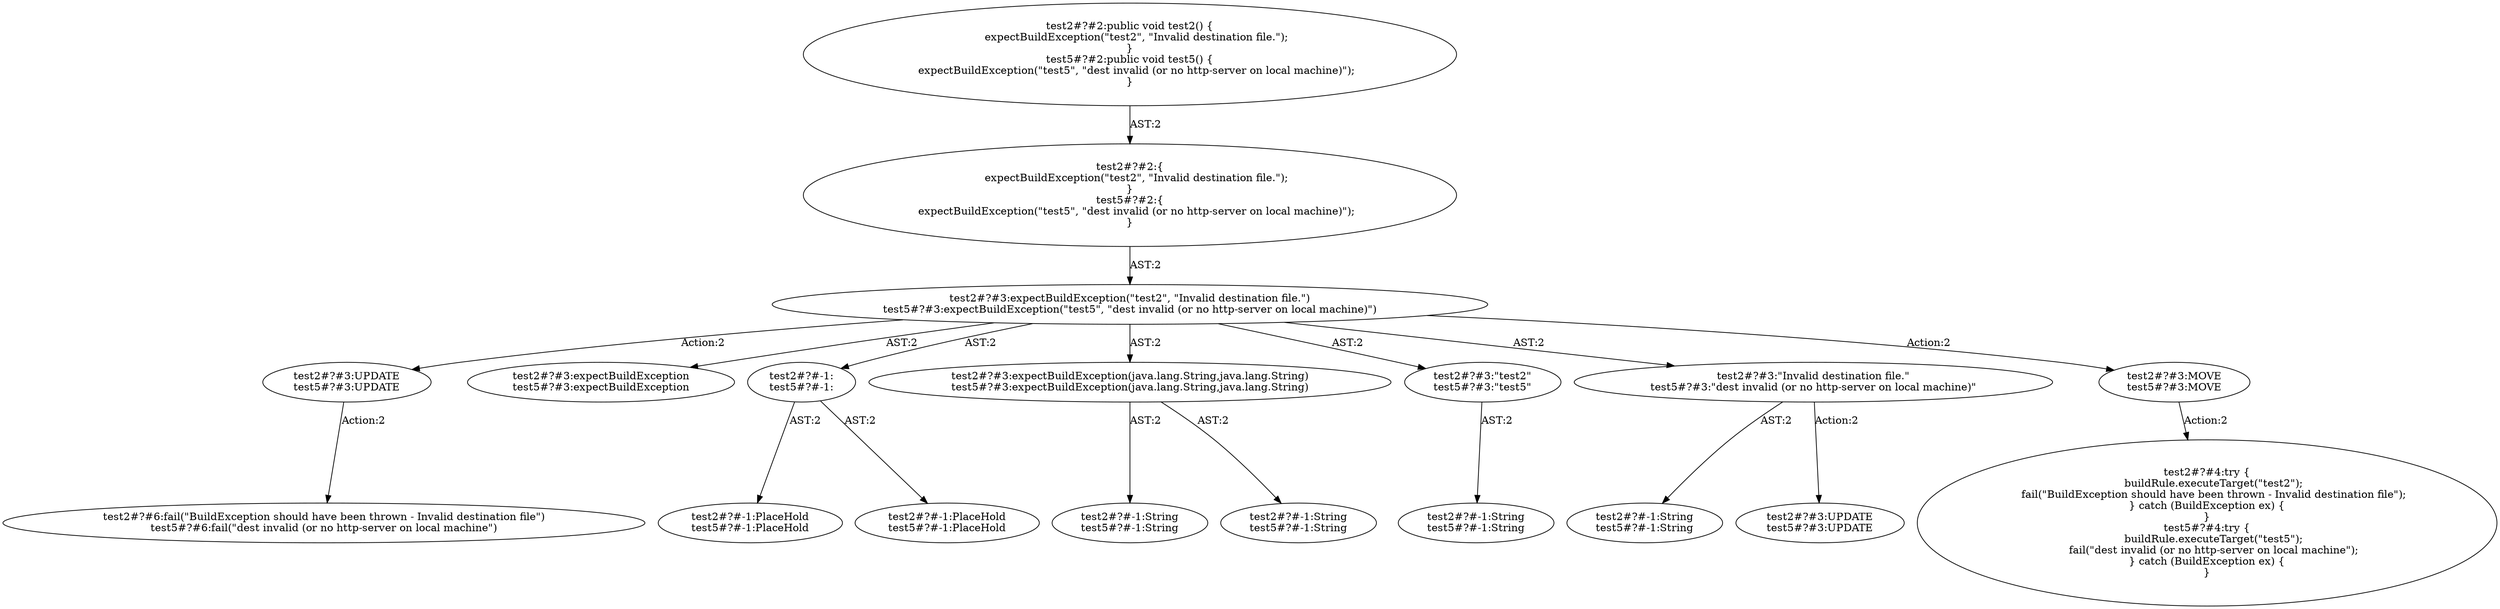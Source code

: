 digraph "Pattern" {
0 [label="test2#?#3:UPDATE
test5#?#3:UPDATE" shape=ellipse]
1 [label="test2#?#3:expectBuildException(\"test2\", \"Invalid destination file.\")
test5#?#3:expectBuildException(\"test5\", \"dest invalid (or no http-server on local machine)\")" shape=ellipse]
2 [label="test2#?#2:\{
    expectBuildException(\"test2\", \"Invalid destination file.\");
\}
test5#?#2:\{
    expectBuildException(\"test5\", \"dest invalid (or no http-server on local machine)\");
\}" shape=ellipse]
3 [label="test2#?#2:public void test2() \{
    expectBuildException(\"test2\", \"Invalid destination file.\");
\}
test5#?#2:public void test5() \{
    expectBuildException(\"test5\", \"dest invalid (or no http-server on local machine)\");
\}" shape=ellipse]
4 [label="test2#?#3:expectBuildException
test5#?#3:expectBuildException" shape=ellipse]
5 [label="test2#?#-1:
test5#?#-1:" shape=ellipse]
6 [label="test2#?#-1:PlaceHold
test5#?#-1:PlaceHold" shape=ellipse]
7 [label="test2#?#-1:PlaceHold
test5#?#-1:PlaceHold" shape=ellipse]
8 [label="test2#?#3:expectBuildException(java.lang.String,java.lang.String)
test5#?#3:expectBuildException(java.lang.String,java.lang.String)" shape=ellipse]
9 [label="test2#?#-1:String
test5#?#-1:String" shape=ellipse]
10 [label="test2#?#-1:String
test5#?#-1:String" shape=ellipse]
11 [label="test2#?#3:\"test2\"
test5#?#3:\"test5\"" shape=ellipse]
12 [label="test2#?#-1:String
test5#?#-1:String" shape=ellipse]
13 [label="test2#?#3:\"Invalid destination file.\"
test5#?#3:\"dest invalid (or no http-server on local machine)\"" shape=ellipse]
14 [label="test2#?#-1:String
test5#?#-1:String" shape=ellipse]
15 [label="test2#?#3:UPDATE
test5#?#3:UPDATE" shape=ellipse]
16 [label="test2#?#3:MOVE
test5#?#3:MOVE" shape=ellipse]
17 [label="test2#?#4:try \{
    buildRule.executeTarget(\"test2\");
    fail(\"BuildException should have been thrown - Invalid destination file\");
\} catch (BuildException ex) \{
\}
test5#?#4:try \{
    buildRule.executeTarget(\"test5\");
    fail(\"dest invalid (or no http-server on local machine\");
\} catch (BuildException ex) \{
\}" shape=ellipse]
18 [label="test2#?#6:fail(\"BuildException should have been thrown - Invalid destination file\")
test5#?#6:fail(\"dest invalid (or no http-server on local machine\")" shape=ellipse]
0 -> 18 [label="Action:2"];
1 -> 0 [label="Action:2"];
1 -> 4 [label="AST:2"];
1 -> 5 [label="AST:2"];
1 -> 8 [label="AST:2"];
1 -> 11 [label="AST:2"];
1 -> 13 [label="AST:2"];
1 -> 16 [label="Action:2"];
2 -> 1 [label="AST:2"];
3 -> 2 [label="AST:2"];
5 -> 6 [label="AST:2"];
5 -> 7 [label="AST:2"];
8 -> 9 [label="AST:2"];
8 -> 10 [label="AST:2"];
11 -> 12 [label="AST:2"];
13 -> 14 [label="AST:2"];
13 -> 15 [label="Action:2"];
16 -> 17 [label="Action:2"];
}